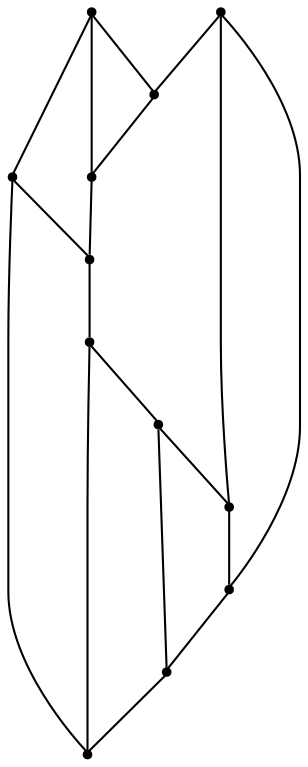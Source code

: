 graph {
  node [shape=point,comment="{\"directed\":false,\"doi\":\"10.1007/3-540-36151-0_23 \",\"figure\":\"1 (4)\"}"]

  v0 [pos="1011.5833282470703,1421.875"]
  v1 [pos="936.5833282470703,1346.875"]
  v2 [pos="1142.8332964579265,1290.625"]
  v3 [pos="1011.5833282470704,1215.6249999999998"]
  v4 [pos="1124.0832964579265,1365.625"]
  v5 [pos="1086.5832964579265,1290.625"]
  v6 [pos="1067.8332964579265,1346.875"]
  v7 [pos="1032.0833206176758,1290.625"]
  v8 [pos="1013.3333206176758,1346.875"]
  v9 [pos="936.5833282470704,1215.625"]
  v10 [pos="910.3333155314128,1290.625"]
  v11 [pos="955.3333282470704,1290.625"]

  v10 -- v1 [id="-2",pos="910.3333155314128,1290.625 936.5833282470703,1346.875 936.5833282470703,1346.875 936.5833282470703,1346.875"]
  v10 -- v11 [id="-3",pos="910.3333155314128,1290.625 955.3333282470704,1290.625 955.3333282470704,1290.625 955.3333282470704,1290.625"]
  v11 -- v7 [id="-4",pos="955.3333282470704,1290.625 964.704195658366,1290.5457814534504 964.704195658366,1290.5457814534504 964.704195658366,1290.5457814534504 1032.0833206176758,1290.625 1032.0833206176758,1290.625 1032.0833206176758,1290.625"]
  v10 -- v9 [id="-5",pos="910.3333155314128,1290.625 917.829195658366,1253.0457814534504 917.829195658366,1253.0457814534504 917.829195658366,1253.0457814534504 936.5833282470704,1215.625 936.5833282470704,1215.625 936.5833282470704,1215.625"]
  v0 -- v4 [id="-9",pos="1011.5833282470703,1421.875 1067.8291320800781,1393.6707814534504 1067.8291320800781,1393.6707814534504 1067.8291320800781,1393.6707814534504 1124.0832964579265,1365.625 1124.0832964579265,1365.625 1124.0832964579265,1365.625"]
  v8 -- v6 [id="-11",pos="1013.3333206176758,1346.875 1067.8332964579265,1346.875 1067.8332964579265,1346.875 1067.8332964579265,1346.875"]
  v7 -- v5 [id="-12",pos="1032.0833206176758,1290.625 1086.5832964579265,1290.625 1086.5832964579265,1290.625 1086.5832964579265,1290.625"]
  v7 -- v3 [id="-13",pos="1032.0833206176758,1290.625 1011.5833282470704,1215.6249999999998 1011.5833282470704,1215.6249999999998 1011.5833282470704,1215.6249999999998"]
  v3 -- v9 [id="-14",pos="1011.5833282470704,1215.6249999999998 936.5833282470704,1215.625 936.5833282470704,1215.625 936.5833282470704,1215.625"]
  v6 -- v5 [id="-15",pos="1067.8332964579265,1346.875 1086.5832964579265,1290.625 1086.5832964579265,1290.625 1086.5832964579265,1290.625"]
  v6 -- v4 [id="-16",pos="1067.8332964579265,1346.875 1124.0832964579265,1365.625 1124.0832964579265,1365.625 1124.0832964579265,1365.625"]
  v5 -- v2 [id="-17",pos="1086.5832964579265,1290.625 1142.8332964579265,1290.625 1142.8332964579265,1290.625 1142.8332964579265,1290.625"]
  v4 -- v2 [id="-18",pos="1124.0832964579265,1365.625 1142.8332964579265,1290.625 1142.8332964579265,1290.625 1142.8332964579265,1290.625"]
  v2 -- v3 [id="-19",pos="1142.8332964579265,1290.625 1011.5833282470704,1215.6249999999998 1011.5833282470704,1215.6249999999998 1011.5833282470704,1215.6249999999998"]
  v8 -- v1 [id="-6",pos="1013.3333206176758,1346.875 936.5833282470703,1346.875 936.5833282470703,1346.875 936.5833282470703,1346.875"]
  v9 -- v11 [id="-7",pos="936.5833282470704,1215.625 955.3333282470704,1290.625 955.3333282470704,1290.625 955.3333282470704,1290.625"]
  v1 -- v0 [id="-8",pos="936.5833282470703,1346.875 974.0791320800782,1384.2957814534504 974.0791320800782,1384.2957814534504 974.0791320800782,1384.2957814534504 1011.5833282470703,1421.875 1011.5833282470703,1421.875 1011.5833282470703,1421.875"]
  v8 -- v0 [id="-10",pos="1013.3333206176758,1346.875 1011.5833282470703,1421.875 1011.5833282470703,1421.875 1011.5833282470703,1421.875"]
}